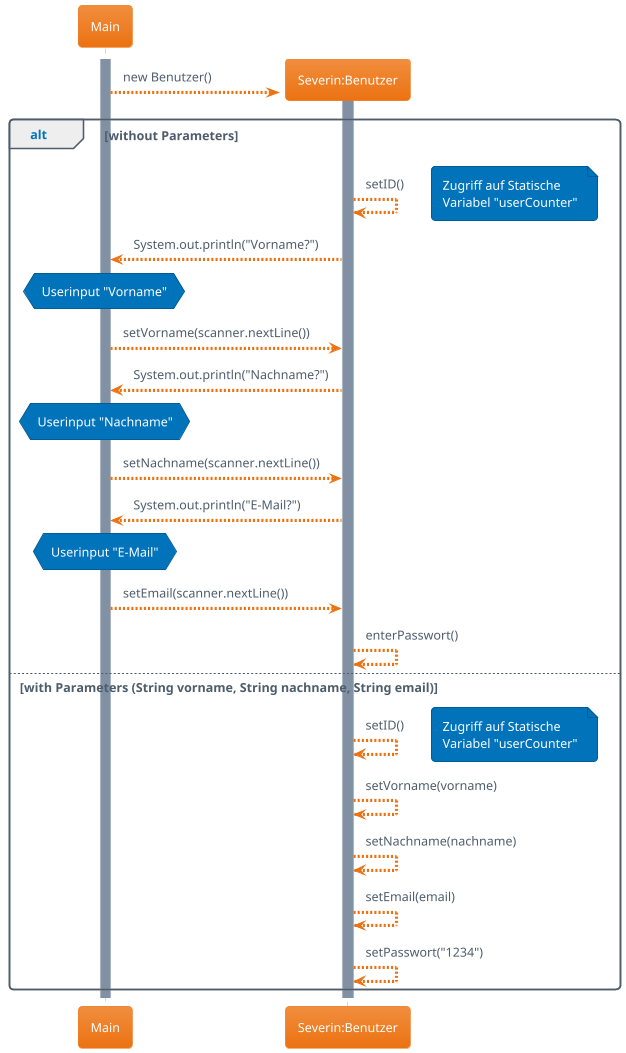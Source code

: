 @startuml
!theme aws-orange

participant Main
activate Main


create "Severin:Benutzer" as severin
activate severin
Main --> severin : new Benutzer()

alt without Parameters
severin --> severin : setID()
note right
Zugriff auf Statische
Variabel "userCounter"
end note

severin --> Main : System.out.println("Vorname?")
hnote over Main : Userinput "Vorname"
Main --> severin : setVorname(scanner.nextLine())
severin --> Main : System.out.println("Nachname?")
hnote over Main : Userinput "Nachname"
Main --> severin : setNachname(scanner.nextLine())
severin --> Main : System.out.println("E-Mail?")
hnote over Main : Userinput "E-Mail"
Main --> severin : setEmail(scanner.nextLine())

severin --> severin : enterPasswort()

else with Parameters (String vorname, String nachname, String email)

severin --> severin : setID()
note right
Zugriff auf Statische
Variabel "userCounter"
end note

severin --> severin : setVorname(vorname)
severin --> severin : setNachname(nachname)
severin --> severin : setEmail(email)
severin --> severin : setPasswort("1234")

end

@enduml